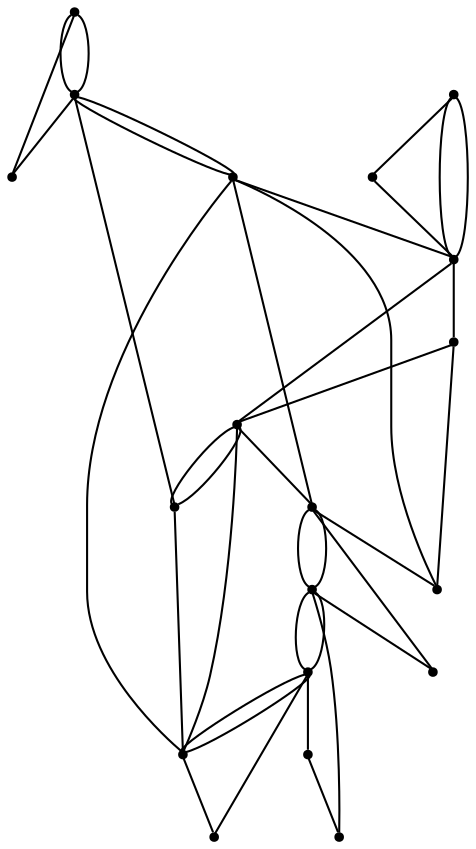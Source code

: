 graph {
  node [shape=point,comment="{\"directed\":false,\"doi\":\"10.4230/LIPIcs.GD.2024.12\",\"figure\":\"8 (4)\"}"]

  v0 [pos="1969.4340518821791,1301.2421247475074"]
  v1 [pos="1802.7214684130076,1301.2421247475074"]
  v2 [pos="1702.6939183315044,1301.2421247475074"]
  v3 [pos="1602.6663682500016,1301.2421247475074"]
  v4 [pos="1652.6801432907528,1301.2421247475074"]
  v5 [pos="1402.611268086995,1301.2421247475074"]
  v6 [pos="1202.556167923989,1301.2421247475074"]
  v7 [pos="1002.5010995588846,1301.2421247475074"]
  v8 [pos="902.4735494773814,1301.2421247475074"]
  v9 [pos="802.4459993958783,1301.2421247475074"]
  v10 [pos="702.4184493143753,1301.2421247475074"]
  v11 [pos="752.4322243551268,1301.2421247475074"]
  v12 [pos="535.7058737946788,1301.2421247475074"]
  v13 [pos="1902.7490184945107,1301.2421247475074"]
  v14 [pos="1502.6388181684983,1301.2421247475074"]
  v15 [pos="1302.583718005492,1301.2421247475074"]
  v16 [pos="1252.5699429647404,1301.2421247475074"]
  v17 [pos="1102.5286178424858,1301.2421247475074"]
  v18 [pos="602.3908992328721,1301.2421247475074"]

  v0 -- v1 [id="-1",pos="1969.4340518821791,1301.2421247475074 1969.4340836800811,1284.5748644690261 1961.0984545066226,1276.2412343297854 1945.8151109781377,1272.074419260165 1930.5358375810852,1267.9076041905448 1908.304779697574,1267.9076041905448 1886.0777919454954,1267.9076041905448 1863.8508041934165,1267.9076041905448 1841.6197463099054,1267.9076041905448 1826.3404729128529,1272.074419260165 1811.057129384368,1276.2412343297854 1802.7215002109094,1284.5748644690261 1802.7214684130076,1301.2421247475074"]
  v11 -- v9 [id="-3",pos="752.4322243551268,1301.2421247475074 802.4459993958783,1301.2421247475074 802.4459993958783,1301.2421247475074 802.4459993958783,1301.2421247475074"]
  v9 -- v8 [id="-4",pos="802.4459993958783,1301.2421247475074 902.4735494773814,1301.2421247475074 902.4735494773814,1301.2421247475074 902.4735494773814,1301.2421247475074"]
  v8 -- v7 [id="-5",pos="902.4735494773814,1301.2421247475074 1002.5010995588846,1301.2421247475074 1002.5010995588846,1301.2421247475074 1002.5010995588846,1301.2421247475074"]
  v7 -- v17 [id="-6",pos="1002.5010995588846,1301.2421247475074 1102.5286178424858,1301.2421247475074 1102.5286178424858,1301.2421247475074 1102.5286178424858,1301.2421247475074"]
  v17 -- v6 [id="-7",pos="1102.5286178424858,1301.2421247475074 1202.556167923989,1301.2421247475074 1202.556167923989,1301.2421247475074 1202.556167923989,1301.2421247475074"]
  v6 -- v16 [id="-8",pos="1202.556167923989,1301.2421247475074 1252.5699429647404,1301.2421247475074 1252.5699429647404,1301.2421247475074 1252.5699429647404,1301.2421247475074"]
  v16 -- v15 [id="-9",pos="1252.5699429647404,1301.2421247475074 1302.583718005492,1301.2421247475074 1302.583718005492,1301.2421247475074 1302.583718005492,1301.2421247475074"]
  v15 -- v5 [id="-10",pos="1302.583718005492,1301.2421247475074 1402.611268086995,1301.2421247475074 1402.611268086995,1301.2421247475074 1402.611268086995,1301.2421247475074"]
  v5 -- v14 [id="-11",pos="1402.611268086995,1301.2421247475074 1502.6388181684983,1301.2421247475074 1502.6388181684983,1301.2421247475074 1502.6388181684983,1301.2421247475074"]
  v14 -- v3 [id="-12",pos="1502.6388181684983,1301.2421247475074 1602.6663682500016,1301.2421247475074 1602.6663682500016,1301.2421247475074 1602.6663682500016,1301.2421247475074"]
  v3 -- v4 [id="-13",pos="1602.6663682500016,1301.2421247475074 1652.6801432907528,1301.2421247475074 1652.6801432907528,1301.2421247475074 1652.6801432907528,1301.2421247475074"]
  v4 -- v2 [id="-14",pos="1652.6801432907528,1301.2421247475074 1702.6939183315044,1301.2421247475074 1702.6939183315044,1301.2421247475074 1702.6939183315044,1301.2421247475074"]
  v2 -- v1 [id="-15",pos="1702.6939183315044,1301.2421247475074 1802.7214684130076,1301.2421247475074 1802.7214684130076,1301.2421247475074 1802.7214684130076,1301.2421247475074"]
  v1 -- v13 [id="-16",pos="1802.7214684130076,1301.2421247475074 1902.7490184945107,1301.2421247475074 1902.7490184945107,1301.2421247475074 1902.7490184945107,1301.2421247475074"]
  v13 -- v0 [id="-17",pos="1902.7490184945107,1301.2421247475074 1969.4340518821791,1301.2421247475074 1969.4340518821791,1301.2421247475074 1969.4340518821791,1301.2421247475074"]
  v12 -- v10 [id="-19",pos="535.7058737946788,1301.2421247475074 535.7058658452033,1317.9093850259887 544.041495018662,1326.2430151652295 559.3248385471468,1330.4098302348498 574.6041119441993,1334.5766453044703 596.8351698277105,1334.5766453044703 619.0621575797893,1334.5766453044703 641.2891453318681,1334.5766453044703 663.5202032153792,1334.5766453044703 678.7994766124317,1330.4098302348498 694.0828201409166,1326.2430151652295 702.4184493143752,1317.9093850259887 702.4184493143753,1301.2421247475074"]
  v12 -- v10 [id="-20",pos="535.7058737946788,1301.2421247475074 535.7058658452033,1284.5748644690261 544.041495018662,1276.2412343297854 559.3248385471468,1272.074419260165 574.6041119441993,1267.9076041905448 596.8351698277105,1267.9076041905448 619.0621575797893,1267.9076041905448 641.2891453318681,1267.9076041905448 663.5202032153792,1267.9076041905448 678.7994766124317,1272.074419260165 694.0828201409166,1276.2412343297854 702.4184493143752,1284.5748644690261 702.4184493143753,1301.2421247475074"]
  v10 -- v9 [id="-21",pos="702.4184493143753,1301.2421247475074 702.4184493143752,1284.5748644690261 710.7540784878338,1276.2412343297854 720.4776224797247,1272.074419260165 730.205236603048,1267.9076041905448 741.3166954133711,1267.9076041905448 752.4322243551268,1267.9076041905448 763.5477532968823,1267.9076041905448 774.6592121072056,1267.9076041905448 784.3868262305288,1272.074419260165 794.1103702224196,1276.2412343297854 802.4459993958783,1284.5748644690261 802.4459993958783,1301.2421247475074"]
  v11 -- v4 [id="-22",pos="752.4322243551268,1301.2421247475074 752.4322243551268,1334.5766453044703 760.7678535285853,1342.9102754437108 837.176430908145,1347.0770905133313 913.589078419137,1351.2439055829516 1058.0706040047976,1351.2439055829516 1202.5561997218908,1351.2439055829516 1347.0417954389839,1351.2439055829516 1491.5233210246445,1351.2439055829516 1567.9359685356364,1347.0770905133313 1644.344545915196,1342.9102754437108 1652.6801750886548,1334.5766453044703 1652.6801432907528,1301.2421247475074"]
  v9 -- v7 [id="-23",pos="802.4459993958783,1301.2421247475074 802.4459993958783,1317.9093850259887 810.7816285693369,1326.2430151652295 828.8408017346864,1330.4098302348498 846.9040450314683,1334.5766453044703 874.6867621887086,1334.5766453044703 902.4735494773814,1334.5766453044703 930.2603367660541,1334.5766453044703 958.0430539232946,1334.5766453044703 976.1062972200764,1330.4098302348498 994.1654703854259,1326.2430151652295 1002.5010995588846,1317.9093850259887 1002.5010995588846,1301.2421247475074"]
  v9 -- v8 [id="-24",pos="802.4459993958783,1301.2421247475074 802.4459993958783,1284.5748644690261 810.7816285693369,1276.2412343297854 820.5051725612278,1272.074419260165 830.232786684551,1267.9076041905448 841.3442454948743,1267.9076041905448 852.4597744366298,1267.9076041905448 863.5753033783855,1267.9076041905448 874.6867621887086,1267.9076041905448 884.4143763120319,1272.074419260165 894.1379203039228,1276.2412343297854 902.4735494773814,1284.5748644690261 902.4735494773814,1301.2421247475074"]
  v9 -- v3 [id="-25",pos="802.4459993958783,1301.2421247475074 802.4459993958783,1326.2430151652295 819.1172577427955,1334.5766453044703 888.5822544945648,1338.7434603740905 958.0429903274909,1342.9102754437108 1080.301661888309,1342.9102754437108 1205.3360994901877,1342.9102754437108 1330.3705370920666,1342.9102754437108 1458.1808043308101,1342.9102754437108 1526.2578226683436,1338.7434603740905 1594.3307708744446,1334.5766453044703 1602.6664000479032,1326.2430151652295 1602.6663682500016,1301.2421247475074"]
  v7 -- v6 [id="-26",pos="1002.5010995588846,1301.2421247475074 1002.5010995588846,1317.9093850259887 1010.8367287323431,1326.2430151652295 1028.8959018976925,1330.4098302348498 1046.9591451944746,1334.5766453044703 1074.7418623517149,1334.5766453044703 1102.5286496403876,1334.5766453044703 1130.3154369290603,1334.5766453044703 1158.0981540863008,1334.5766453044703 1176.1613973830827,1330.4098302348498 1194.220570548432,1326.2430151652295 1202.5561997218908,1317.9093850259887 1202.556167923989,1301.2421247475074"]
  v7 -- v2 [id="-27",pos="1002.5010995588846,1301.2421247475074 1002.5010995588846,1276.2412343297854 1019.1723579058017,1267.9076041905448 1080.301661888309,1263.7407891209243 1141.4268957393836,1259.573974051304 1247.0142453574806,1259.573974051304 1352.5975248441455,1259.573974051304 1458.1808043308101,1259.573974051304 1563.7681539489072,1259.573974051304 1624.893387799982,1263.7407891209243 1686.0226917824891,1267.9076041905448 1702.6939501294062,1276.2412343297854 1702.6939183315044,1301.2421247475074"]
  v6 -- v7 [id="-28",pos="1202.556167923989,1301.2421247475074 1202.5561997218908,1284.5748644690261 1194.220570548432,1276.2412343297854 1176.1613973830827,1272.074419260165 1158.0981540863008,1267.9076041905448 1130.3154369290603,1267.9076041905448 1102.5286496403876,1267.9076041905448 1074.7418623517149,1267.9076041905448 1046.9591451944746,1267.9076041905448 1028.8959018976925,1272.074419260165 1010.8367287323431,1276.2412343297854 1002.5010995588846,1284.5748644690261 1002.5010995588846,1301.2421247475074"]
  v6 -- v5 [id="-29",pos="1202.556167923989,1301.2421247475074 1202.5561997218908,1317.9093850259887 1210.8918288953494,1326.2430151652295 1228.9510020606988,1330.4098302348498 1247.0142453574806,1334.5766453044703 1274.7969625147211,1334.5766453044703 1302.5837498033939,1334.5766453044703 1330.3705370920666,1334.5766453044703 1358.153254249307,1334.5766453044703 1376.216497546089,1330.4098302348498 1394.2756707114384,1326.2430151652295 1402.6112998848969,1317.9093850259887 1402.611268086995,1301.2421247475074"]
  v0 -- v1 [id="-30",pos="1969.4340518821791,1301.2421247475074 1969.4340836800811,1317.9093850259887 1961.0984545066226,1326.2430151652295 1945.8151109781377,1330.4098302348498 1930.5358375810852,1334.5766453044703 1908.304779697574,1334.5766453044703 1886.0777919454954,1334.5766453044703 1863.8508041934165,1334.5766453044703 1841.6197463099054,1334.5766453044703 1826.3404729128529,1330.4098302348498 1811.057129384368,1326.2430151652295 1802.7215002109094,1317.9093850259887 1802.7214684130076,1301.2421247475074"]
  v12 -- v18 [id="-31",pos="535.7058737946788,1301.2421247475074 602.3908992328721,1301.2421247475074 602.3908992328721,1301.2421247475074 602.3908992328721,1301.2421247475074"]
  v5 -- v6 [id="-32",pos="1402.611268086995,1301.2421247475074 1402.6112998848969,1284.5748644690261 1394.2756707114384,1276.2412343297854 1376.216497546089,1272.074419260165 1358.153254249307,1267.9076041905448 1330.3705370920666,1267.9076041905448 1302.5837498033939,1267.9076041905448 1274.7969625147211,1267.9076041905448 1247.0142453574806,1267.9076041905448 1228.9510020606988,1272.074419260165 1210.8918288953494,1276.2412343297854 1202.5561997218908,1284.5748644690261 1202.556167923989,1301.2421247475074"]
  v18 -- v10 [id="-33",pos="602.3908992328721,1301.2421247475074 702.4184493143753,1301.2421247475074 702.4184493143753,1301.2421247475074 702.4184493143753,1301.2421247475074"]
  v8 -- v1 [id="-34",pos="902.4735494773814,1301.2421247475074 902.4735494773814,1259.573974051304 919.1448078242986,1251.2403439120633 996.9454337495265,1247.073528842443 1074.7418623517149,1242.9067137728227 1213.6717286636463,1242.9067137728227 1352.5975248441455,1242.9067137728227 1491.5233210246445,1242.9067137728227 1630.4531873365759,1242.9067137728227 1708.2496795345678,1249.1569363772533 1786.0502418639921,1255.4071589816838 1802.7215002109094,1267.9076041905448 1802.7214684130076,1301.2421247475074"]
  v3 -- v5 [id="-35",pos="1602.6663682500016,1301.2421247475074 1602.6664000479032,1284.5748644690261 1594.3307708744446,1276.2412343297854 1576.271597709095,1272.074419260165 1558.2083544123132,1267.9076041905448 1530.4256372550728,1267.9076041905448 1502.6388499664001,1267.9076041905448 1474.8520626777272,1267.9076041905448 1447.0693455204869,1267.9076041905448 1429.006102223705,1272.074419260165 1410.9469290583556,1276.2412343297854 1402.6112998848969,1284.5748644690261 1402.611268086995,1301.2421247475074"]
  v3 -- v2 [id="-36",pos="1602.6663682500016,1301.2421247475074 1602.6664000479032,1284.5748644690261 1611.0020292213617,1276.2412343297854 1620.7255732132526,1272.074419260165 1630.4531873365759,1267.9076041905448 1641.5646461468991,1267.9076041905448 1652.6801750886548,1267.9076041905448 1663.7957040304102,1267.9076041905448 1674.9071628407335,1267.9076041905448 1684.6347769640568,1272.074419260165 1694.3583209559476,1276.2412343297854 1702.6939501294062,1284.5748644690261 1702.6939183315044,1301.2421247475074"]
  v2 -- v10 [id="-37",pos="1702.6939183315044,1301.2421247475074 1702.6939501294062,1342.9102754437108 1686.0226917824891,1351.2439055829516 1599.8865002796063,1355.4107206525719 1513.7543789081556,1359.5775357221921 1358.153254249307,1359.5775357221921 1202.5561997218908,1359.5775357221921 1046.9592087902781,1359.5775357221921 891.3579569398222,1359.5775357221921 805.2259627599789,1355.4107206525719 719.0897076612923,1351.2439055829516 702.4184493143752,1342.9102754437108 702.4184493143753,1301.2421247475074"]
  v1 -- v2 [id="-38",pos="1802.7214684130076,1301.2421247475074 1802.7215002109094,1317.9093850259887 1794.3858710374507,1326.2430151652295 1784.6623270455598,1330.4098302348498 1774.9347129222367,1334.5766453044703 1763.8232541119135,1334.5766453044703 1752.7077251701578,1334.5766453044703 1741.5921962284021,1334.5766453044703 1730.4807374180791,1334.5766453044703 1720.7531232947558,1330.4098302348498 1711.029579302865,1326.2430151652295 1702.6939501294062,1317.9093850259887 1702.6939183315044,1301.2421247475074"]
  v10 -- v11 [id="-39",pos="702.4184493143753,1301.2421247475074 752.4322243551268,1301.2421247475074 752.4322243551268,1301.2421247475074 752.4322243551268,1301.2421247475074"]
  v3 -- v5 [id="-40",pos="1602.6663682500016,1301.2421247475074 1602.6664000479032,1317.9093850259887 1594.3307708744446,1326.2430151652295 1576.271597709095,1330.4098302348498 1558.2083544123132,1334.5766453044703 1530.4256372550728,1334.5766453044703 1502.6388499664001,1334.5766453044703 1474.8520626777272,1334.5766453044703 1447.0693455204869,1334.5766453044703 1429.006102223705,1330.4098302348498 1410.9469290583556,1326.2430151652295 1402.6112998848969,1317.9093850259887 1402.611268086995,1301.2421247475074"]
}